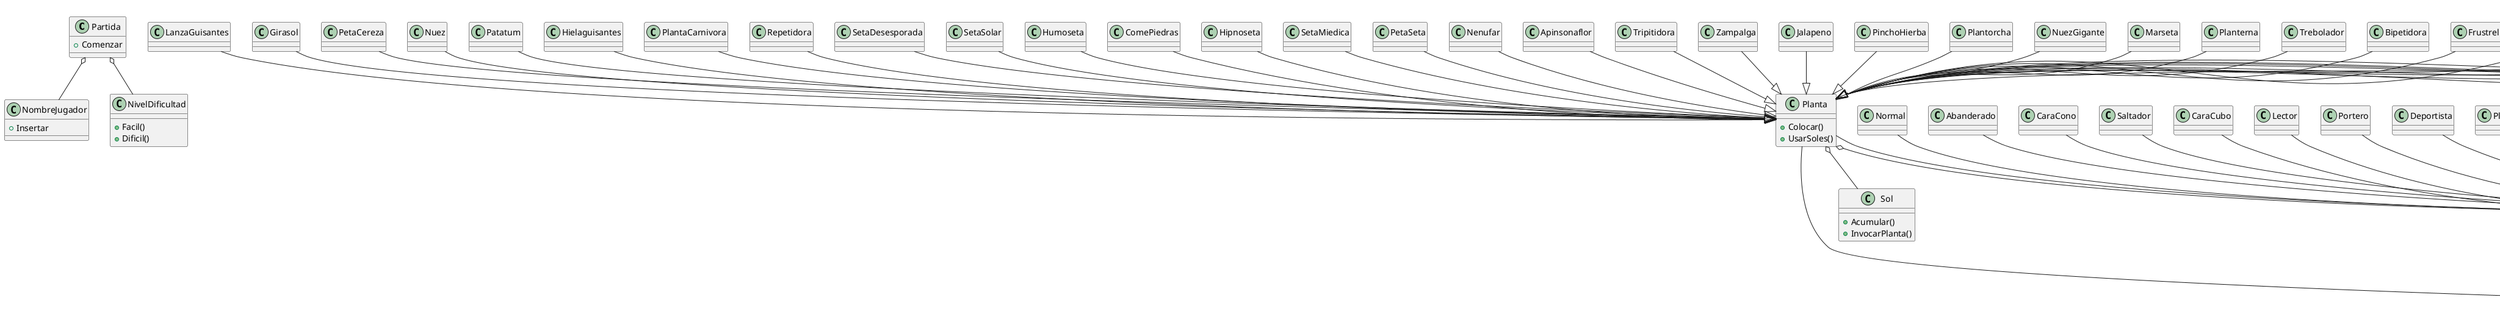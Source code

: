 @startuml  

class Partida{
    + Comenzar
}

class NombreJugador{
    + Insertar
}

class NivelDificultad{
    + Facil()
    + Dificil()
}

Partida o-- NombreJugador
Partida o-- NivelDificultad
 

class Planta{
    + Colocar()
    + UsarSoles()
}
    class LanzaGuisantes
    class Girasol
    class PetaCereza
    class Nuez
    class Patatum
    class Hielaguisantes
    class PlantaCarnivora
    class Repetidora
    class SetaDesesporada
    class SetaSolar
    class Humoseta
    class ComePiedras
    class Hipnoseta
    class SetaMiedica
    class PetaSeta
    class Nenufar
    class Apinsonaflor
    class Tripitidora
    class Zampalga
    class Jalapeno
    class PinchoHierba
    class Plantorcha
    class NuezGigante
    class Marseta
    class Planterna
    class Trebolador
    class Bipetidora
    class Frustrella
    class Calabaza
    class Magnetoseta
    class Coltapulta
    class Maceta
    class LanzaMaiz
    class GranoDeCafe
    class Ajo
    class ParaPlanta
    class Margarita
    class Melonpulta

class Zombie{
    + CaminarIzq()
    + AparecerAleatorio()
    + ComerPlanta()
}
    class Normal
    class Abanderado
    class CaraCono
    class Saltador
    class CaraCubo
    class Lector
    class Portero
    class Deportista
    class Extra 
    class Playero
    class Buzo
    class Conductor
    class Bobsleigh
    class Delfin 
    class Cajita
    class Globo
    class Picado
    class Saltarin
    class Yeti
    class Colgado
    class Escalador 
    class ZombiePulta
    class Zombistein
    class Zombidito
    class DrZombie

class Sol{
    + Acumular()
    + InvocarPlanta()
}
class Pala {
    + QuitarPlanta()
}
class Podadora{
    + AvanzarDer()
    + ArrollarZombie()
}
class Personaje{
    + Atacar()
} 

Planta o-- Sol
Zombie o-- Planta
Planta o-- Zombie
Pala o-- Planta
Podadora o-- Zombie
Planta --|> Personaje
Zombie --|> Personaje
Podadora --|> Personaje


LanzaGuisantes --|> Planta
Girasol --|> Planta
PetaCereza --|> Planta
Nuez --|> Planta
Patatum --|> Planta
Hielaguisantes --|> Planta
PlantaCarnivora --|> Planta
Repetidora --|> Planta
SetaDesesporada --|> Planta
SetaSolar --|> Planta
Humoseta --|> Planta
ComePiedras --|> Planta
Hipnoseta --|> Planta
SetaMiedica --|> Planta
PetaSeta --|> Planta
Nenufar --|> Planta
Apinsonaflor --|> Planta
Tripitidora --|> Planta
Zampalga --|> Planta
Jalapeno --|> Planta
PinchoHierba --|> Planta
Plantorcha --|> Planta
NuezGigante --|> Planta
Marseta --|> Planta
Planterna --|> Planta
Trebolador --|> Planta
Bipetidora --|> Planta
Frustrella --|> Planta
Calabaza --|> Planta
Magnetoseta --|> Planta
Coltapulta --|> Planta
Maceta --|> Planta
LanzaMaiz --|> Planta
GranoDeCafe --|> Planta
Ajo --|> Planta
ParaPlanta --|> Planta
Margarita --|> Planta
Melonpulta --|> Planta


Normal --|> Zombie
Abanderado --|> Zombie
CaraCono --|> Zombie 
Saltador --|> Zombie
CaraCubo --|> Zombie
Lector --|> Zombie
Portero --|> Zombie
Deportista --|> Zombie
extra --|> Zombie
Playero --|> Zombie
Buzo --|> Zombie
Conductor --|> Zombie
Bobsleigh --|> Zombie
Delfin --|> Zombie
Cajita --|> Zombie
Globo --|> Zombie
Picado --|> Zombie
Saltarin --|> Zombie
Yeti --|> Zombie
Colgado --|> Zombie
Escalador --|> Zombie
ZombiePulta --|> Zombie 
Zombistein --|> Zombie
Zombidito --|> Zombie
DrZombie --|> Zombie

@enduml